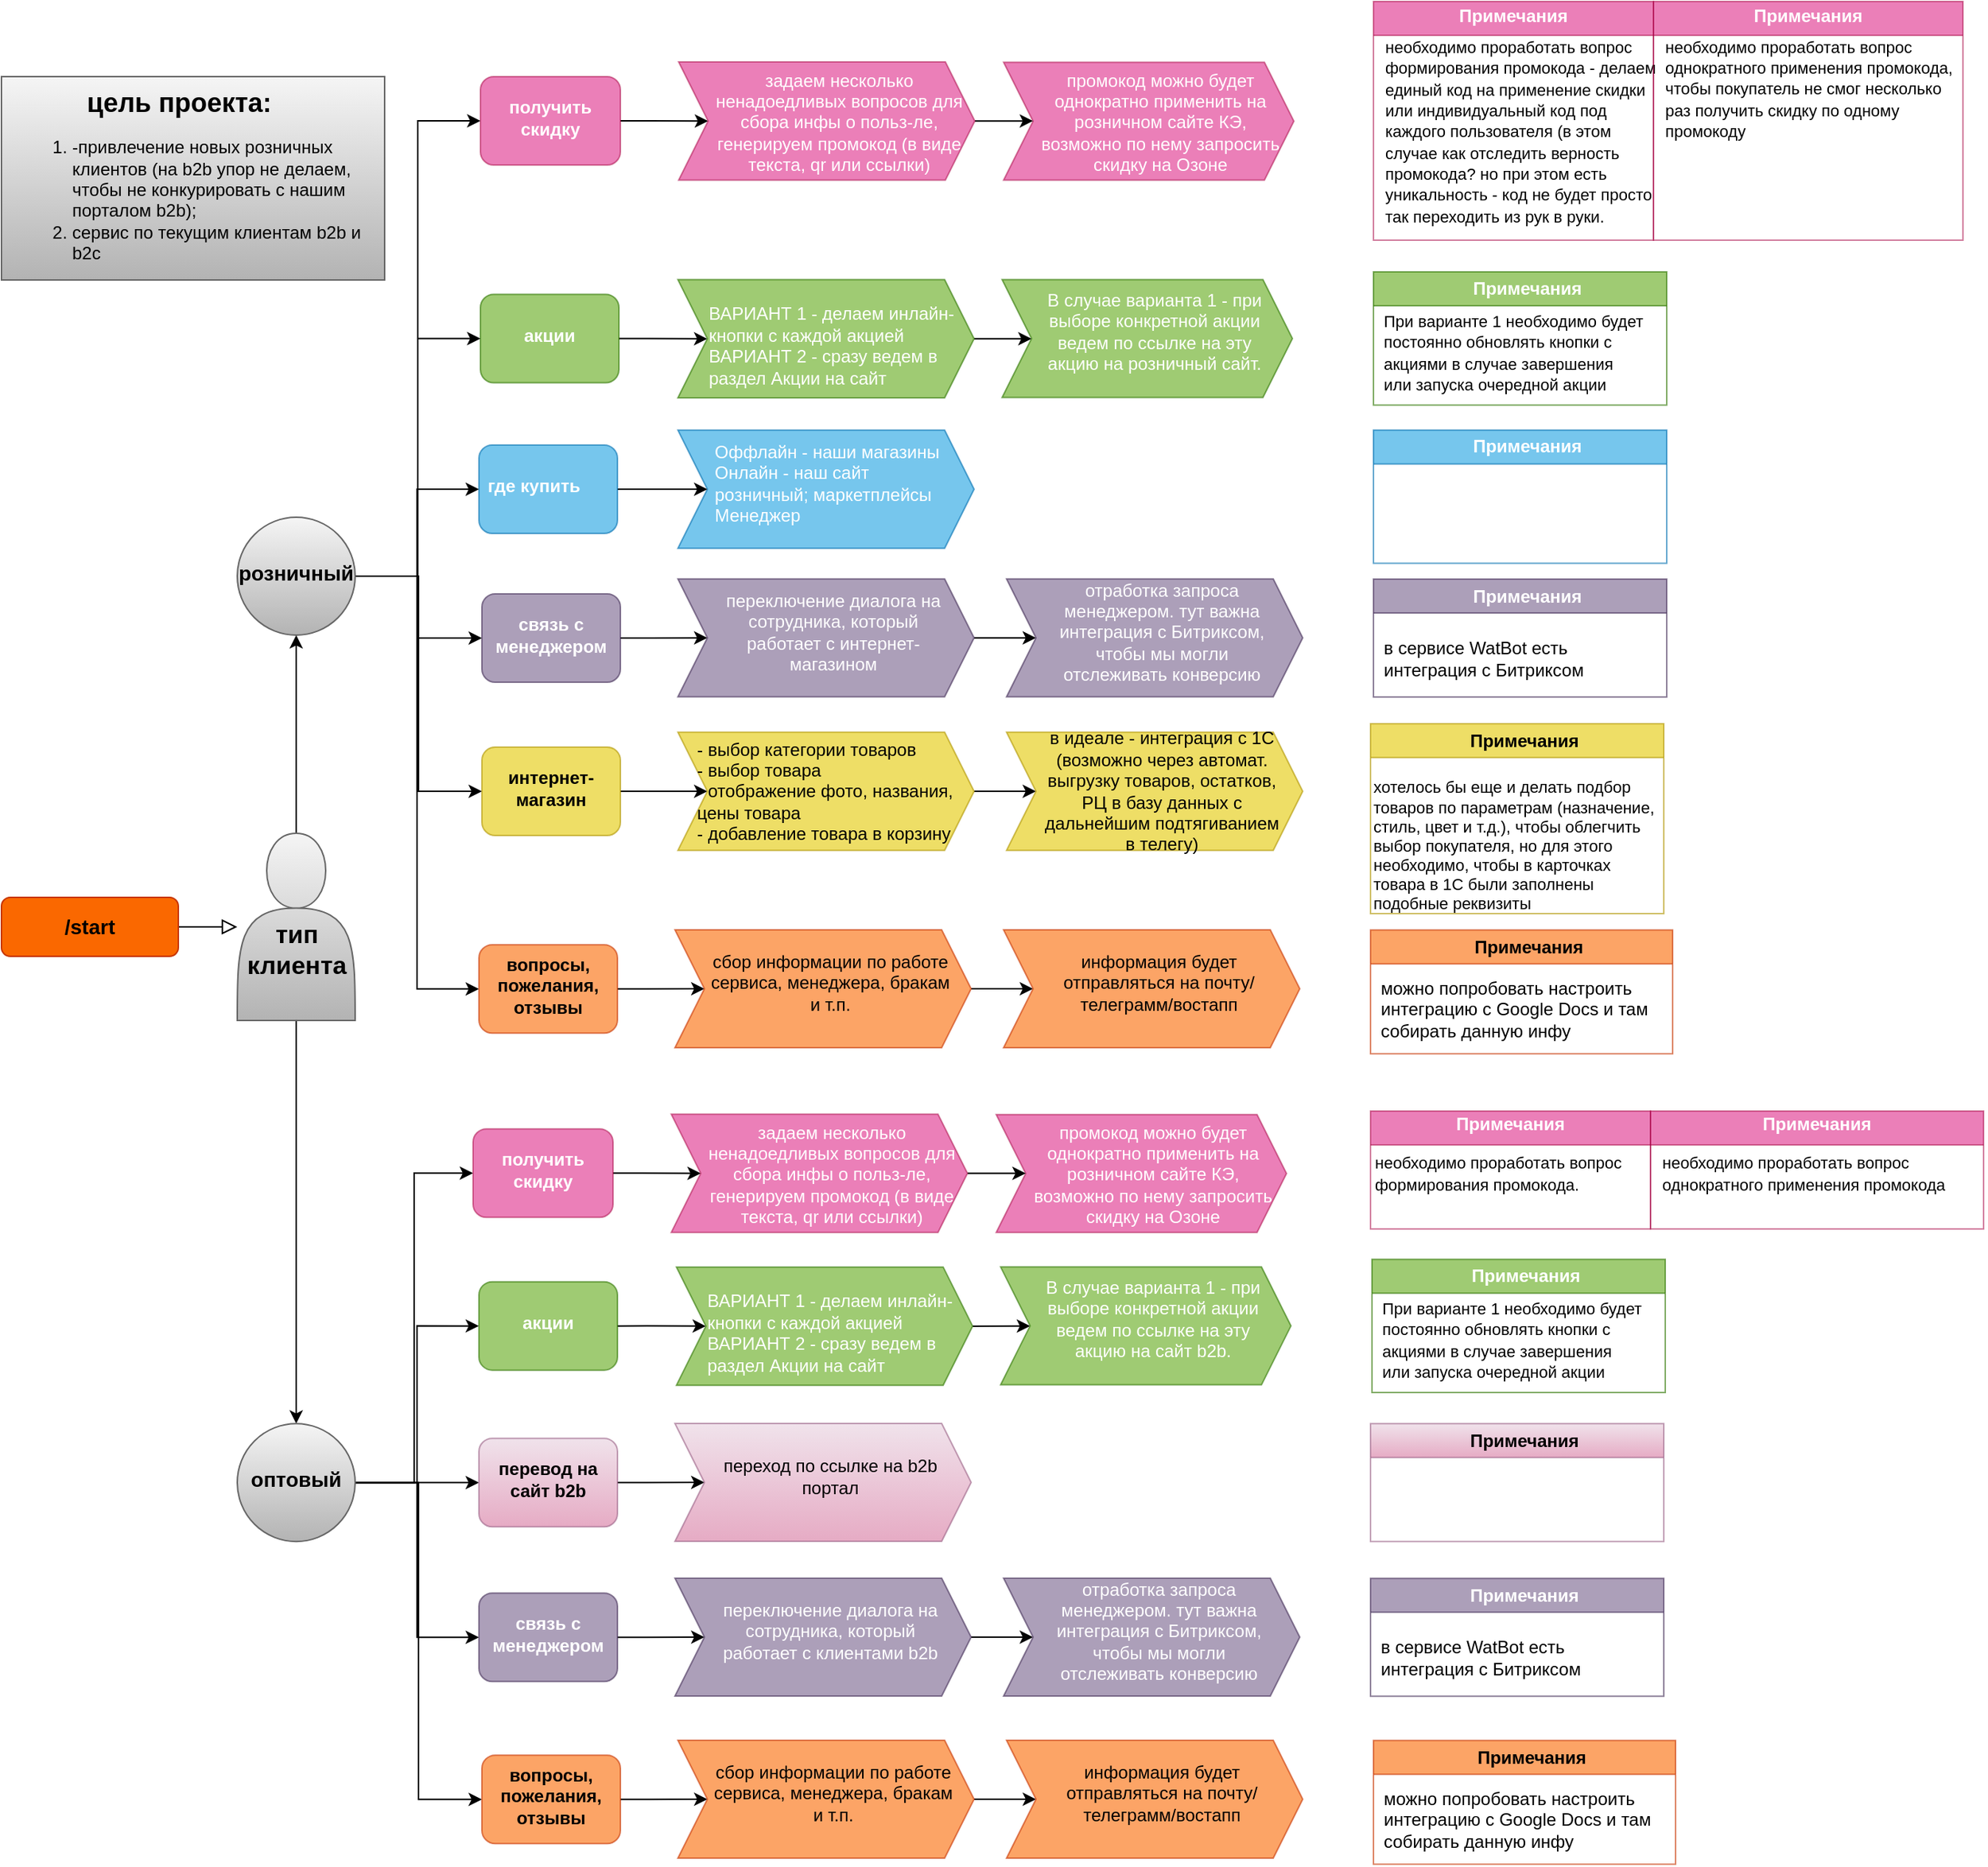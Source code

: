 <mxfile version="22.1.21" type="device">
  <diagram id="C5RBs43oDa-KdzZeNtuy" name="Page-1">
    <mxGraphModel dx="1081" dy="565" grid="1" gridSize="10" guides="1" tooltips="1" connect="1" arrows="1" fold="1" page="1" pageScale="1" pageWidth="827" pageHeight="1169" math="0" shadow="0">
      <root>
        <mxCell id="WIyWlLk6GJQsqaUBKTNV-0" />
        <mxCell id="WIyWlLk6GJQsqaUBKTNV-1" parent="WIyWlLk6GJQsqaUBKTNV-0" />
        <mxCell id="WIyWlLk6GJQsqaUBKTNV-2" value="" style="rounded=0;html=1;jettySize=auto;orthogonalLoop=1;fontSize=11;endArrow=block;endFill=0;endSize=8;strokeWidth=1;shadow=0;labelBackgroundColor=none;edgeStyle=orthogonalEdgeStyle;" parent="WIyWlLk6GJQsqaUBKTNV-1" source="WIyWlLk6GJQsqaUBKTNV-3" target="WIyWlLk6GJQsqaUBKTNV-6" edge="1">
          <mxGeometry relative="1" as="geometry" />
        </mxCell>
        <mxCell id="WIyWlLk6GJQsqaUBKTNV-3" value="/start" style="rounded=1;whiteSpace=wrap;html=1;fontSize=14;glass=0;strokeWidth=1;shadow=0;fillColor=#fa6800;fontColor=#000000;strokeColor=#C73500;fontStyle=1" parent="WIyWlLk6GJQsqaUBKTNV-1" vertex="1">
          <mxGeometry y="608" width="120" height="40" as="geometry" />
        </mxCell>
        <mxCell id="vicWxCtnfp4sfHKTWfDo-86" style="edgeStyle=orthogonalEdgeStyle;rounded=0;orthogonalLoop=1;jettySize=auto;html=1;exitX=0.5;exitY=0;exitDx=0;exitDy=0;entryX=0.5;entryY=1;entryDx=0;entryDy=0;" parent="WIyWlLk6GJQsqaUBKTNV-1" source="WIyWlLk6GJQsqaUBKTNV-6" target="vicWxCtnfp4sfHKTWfDo-83" edge="1">
          <mxGeometry relative="1" as="geometry" />
        </mxCell>
        <mxCell id="vicWxCtnfp4sfHKTWfDo-95" style="edgeStyle=orthogonalEdgeStyle;rounded=0;orthogonalLoop=1;jettySize=auto;html=1;exitX=0.5;exitY=1;exitDx=0;exitDy=0;entryX=0.5;entryY=0;entryDx=0;entryDy=0;" parent="WIyWlLk6GJQsqaUBKTNV-1" source="WIyWlLk6GJQsqaUBKTNV-6" target="vicWxCtnfp4sfHKTWfDo-84" edge="1">
          <mxGeometry relative="1" as="geometry" />
        </mxCell>
        <mxCell id="WIyWlLk6GJQsqaUBKTNV-6" value="" style="whiteSpace=wrap;html=1;shadow=0;fontFamily=Helvetica;fontSize=14;align=center;strokeWidth=1;spacing=6;spacingTop=-4;fillColor=#f5f5f5;strokeColor=#666666;gradientColor=#b3b3b3;shape=actor;verticalLabelPosition=bottom;verticalAlign=top;outlineConnect=0;" parent="WIyWlLk6GJQsqaUBKTNV-1" vertex="1">
          <mxGeometry x="160" y="564.5" width="80" height="127" as="geometry" />
        </mxCell>
        <mxCell id="sAr1h4LRNKwhcpVojE_T-11" style="edgeStyle=orthogonalEdgeStyle;rounded=0;orthogonalLoop=1;jettySize=auto;html=1;exitX=0.5;exitY=1;exitDx=0;exitDy=0;" parent="WIyWlLk6GJQsqaUBKTNV-1" edge="1">
          <mxGeometry relative="1" as="geometry">
            <mxPoint x="375" y="361" as="sourcePoint" />
            <mxPoint x="375" y="361" as="targetPoint" />
          </mxGeometry>
        </mxCell>
        <mxCell id="vicWxCtnfp4sfHKTWfDo-45" style="edgeStyle=orthogonalEdgeStyle;rounded=0;orthogonalLoop=1;jettySize=auto;html=1;exitX=1;exitY=0.5;exitDx=0;exitDy=0;" parent="WIyWlLk6GJQsqaUBKTNV-1" source="vicWxCtnfp4sfHKTWfDo-6" target="vicWxCtnfp4sfHKTWfDo-44" edge="1">
          <mxGeometry relative="1" as="geometry" />
        </mxCell>
        <mxCell id="vicWxCtnfp4sfHKTWfDo-6" value="акции" style="rounded=1;whiteSpace=wrap;html=1;fillColor=#60a917;strokeColor=#2D7600;fontColor=#ffffff;shadow=0;strokeWidth=1;spacing=6;spacingTop=-4;opacity=60;fontStyle=1" parent="WIyWlLk6GJQsqaUBKTNV-1" vertex="1">
          <mxGeometry x="325" y="198.75" width="94" height="60" as="geometry" />
        </mxCell>
        <mxCell id="vicWxCtnfp4sfHKTWfDo-32" style="edgeStyle=orthogonalEdgeStyle;rounded=0;orthogonalLoop=1;jettySize=auto;html=1;exitX=1;exitY=0.5;exitDx=0;exitDy=0;entryX=0;entryY=0.5;entryDx=0;entryDy=0;" parent="WIyWlLk6GJQsqaUBKTNV-1" source="vicWxCtnfp4sfHKTWfDo-25" target="vicWxCtnfp4sfHKTWfDo-31" edge="1">
          <mxGeometry relative="1" as="geometry" />
        </mxCell>
        <mxCell id="vicWxCtnfp4sfHKTWfDo-25" value="получить скидку" style="rounded=1;whiteSpace=wrap;html=1;fillColor=#d80073;strokeColor=#A50040;fontColor=#ffffff;shadow=0;strokeWidth=1;spacing=6;spacingTop=-4;opacity=50;fontStyle=1" parent="WIyWlLk6GJQsqaUBKTNV-1" vertex="1">
          <mxGeometry x="325" y="51" width="95" height="60" as="geometry" />
        </mxCell>
        <mxCell id="vicWxCtnfp4sfHKTWfDo-28" value="промокод можно будет однократно применить на розничном сайте КЭ, возможно по нему запросить скидку на Озоне" style="shape=step;perimeter=stepPerimeter;whiteSpace=wrap;html=1;fixedSize=1;fillColor=#d80073;strokeColor=#A50040;fontColor=#ffffff;shadow=0;strokeWidth=1;spacing=6;spacingTop=1;opacity=50;spacingRight=0;spacingLeft=16;align=center;" parent="WIyWlLk6GJQsqaUBKTNV-1" vertex="1">
          <mxGeometry x="680" y="41.25" width="197" height="80" as="geometry" />
        </mxCell>
        <mxCell id="vicWxCtnfp4sfHKTWfDo-74" style="edgeStyle=orthogonalEdgeStyle;rounded=0;orthogonalLoop=1;jettySize=auto;html=1;exitX=1;exitY=0.5;exitDx=0;exitDy=0;entryX=0;entryY=0.5;entryDx=0;entryDy=0;" parent="WIyWlLk6GJQsqaUBKTNV-1" source="vicWxCtnfp4sfHKTWfDo-31" target="vicWxCtnfp4sfHKTWfDo-28" edge="1">
          <mxGeometry relative="1" as="geometry" />
        </mxCell>
        <mxCell id="vicWxCtnfp4sfHKTWfDo-31" value="задаем несколько ненадоедливых вопросов для сбора инфы о польз-ле, генерируем промокод (в виде текста, qr или ссылки)" style="shape=step;perimeter=stepPerimeter;whiteSpace=wrap;html=1;fixedSize=1;fillColor=#d80073;strokeColor=#A50040;fontColor=#ffffff;shadow=0;strokeWidth=1;spacing=6;spacingTop=1;opacity=50;spacingRight=0;spacingLeft=16;fontSize=12;" parent="WIyWlLk6GJQsqaUBKTNV-1" vertex="1">
          <mxGeometry x="459.5" y="41" width="201" height="80.25" as="geometry" />
        </mxCell>
        <mxCell id="vicWxCtnfp4sfHKTWfDo-41" value="" style="group" parent="WIyWlLk6GJQsqaUBKTNV-1" vertex="1" connectable="0">
          <mxGeometry x="931" width="416" height="162" as="geometry" />
        </mxCell>
        <mxCell id="vicWxCtnfp4sfHKTWfDo-37" value="Примечания" style="swimlane;whiteSpace=wrap;html=1;fillColor=#d80073;strokeColor=#A50040;fontColor=#ffffff;shadow=0;strokeWidth=1;spacing=6;spacingTop=-4;opacity=50;swimlaneLine=1;" parent="vicWxCtnfp4sfHKTWfDo-41" vertex="1">
          <mxGeometry width="190" height="162" as="geometry" />
        </mxCell>
        <mxCell id="vicWxCtnfp4sfHKTWfDo-38" value="&lt;span style=&quot;background-color: initial; font-size: 11px;&quot;&gt;необходимо проработать вопрос&lt;/span&gt;&lt;br&gt;&lt;span style=&quot;font-size: 11px; background-color: initial;&quot;&gt;формирования промокода - делаем&lt;/span&gt;&lt;br&gt;&lt;span style=&quot;font-size: 11px; background-color: initial;&quot;&gt;единый код на применение скидки&lt;br&gt;или индивидуальный код под&lt;br&gt;каждого пользователя (в этом&lt;br&gt;случае как отследить верность&lt;br&gt;промокода? но при этом есть&lt;br&gt;уникальность - код не будет просто&lt;br&gt;так переходить из рук в руки.&lt;/span&gt;" style="text;html=1;align=left;verticalAlign=middle;resizable=0;points=[];autosize=1;strokeColor=none;fillColor=none;swimlaneLine=1;" parent="vicWxCtnfp4sfHKTWfDo-37" vertex="1">
          <mxGeometry x="6" y="18" width="210" height="140" as="geometry" />
        </mxCell>
        <mxCell id="vicWxCtnfp4sfHKTWfDo-39" value="Примечания" style="swimlane;whiteSpace=wrap;html=1;fillColor=#d80073;strokeColor=#A50040;fontColor=#ffffff;shadow=0;strokeWidth=1;spacing=6;spacingTop=-4;opacity=50;swimlaneLine=1;" parent="vicWxCtnfp4sfHKTWfDo-41" vertex="1">
          <mxGeometry x="190" width="210" height="162" as="geometry" />
        </mxCell>
        <mxCell id="vicWxCtnfp4sfHKTWfDo-40" value="&lt;span style=&quot;background-color: initial; font-size: 11px;&quot;&gt;необходимо проработать вопрос&lt;/span&gt;&lt;br&gt;&lt;span style=&quot;font-size: 11px;&quot;&gt;однократного применения промокода,&lt;br&gt;чтобы покупатель не смог несколько&lt;br&gt;раз получить скидку по одному&lt;br&gt;промокоду&lt;/span&gt;" style="text;html=1;align=left;verticalAlign=middle;resizable=0;points=[];autosize=1;strokeColor=none;fillColor=none;swimlaneLine=1;" parent="vicWxCtnfp4sfHKTWfDo-39" vertex="1">
          <mxGeometry x="6" y="14" width="220" height="90" as="geometry" />
        </mxCell>
        <mxCell id="vicWxCtnfp4sfHKTWfDo-73" style="edgeStyle=orthogonalEdgeStyle;rounded=0;orthogonalLoop=1;jettySize=auto;html=1;exitX=1;exitY=0.5;exitDx=0;exitDy=0;entryX=0;entryY=0.5;entryDx=0;entryDy=0;" parent="WIyWlLk6GJQsqaUBKTNV-1" source="vicWxCtnfp4sfHKTWfDo-44" target="vicWxCtnfp4sfHKTWfDo-46" edge="1">
          <mxGeometry relative="1" as="geometry" />
        </mxCell>
        <mxCell id="vicWxCtnfp4sfHKTWfDo-44" value="&lt;font style=&quot;font-size: 12px;&quot;&gt;ВАРИАНТ 1 - делаем инлайн-кнопки с каждой акцией&lt;br style=&quot;font-size: 12px;&quot;&gt;&lt;span style=&quot;background-color: initial; font-size: 12px;&quot;&gt;ВАРИАНТ 2 - с&lt;/span&gt;&lt;span style=&quot;background-color: initial; font-size: 12px;&quot;&gt;разу ведем в раздел Акции на сайт&lt;/span&gt;&lt;/font&gt;" style="shape=step;perimeter=stepPerimeter;whiteSpace=wrap;html=1;fixedSize=1;fillColor=#60a917;strokeColor=#2D7600;fontColor=#ffffff;shadow=0;strokeWidth=1;spacing=2;spacingTop=-5;opacity=60;spacingRight=9;spacingLeft=19;fontSize=12;align=left;verticalAlign=bottom;labelBorderColor=none;labelBackgroundColor=none;spacingBottom=4;" parent="WIyWlLk6GJQsqaUBKTNV-1" vertex="1">
          <mxGeometry x="459" y="188.75" width="201" height="80.25" as="geometry" />
        </mxCell>
        <mxCell id="vicWxCtnfp4sfHKTWfDo-46" value="В случае варианта 1 - при выборе конкретной акции ведем по ссылке на эту акцию на розничный сайт." style="shape=step;perimeter=stepPerimeter;whiteSpace=wrap;html=1;fixedSize=1;fillColor=#60a917;strokeColor=#2D7600;fontColor=#ffffff;shadow=0;strokeWidth=1;spacing=2;spacingTop=-5;opacity=60;spacingRight=9;spacingLeft=19;fontSize=12;align=center;verticalAlign=middle;labelBorderColor=none;labelBackgroundColor=none;spacingBottom=4;labelPosition=center;verticalLabelPosition=middle;" parent="WIyWlLk6GJQsqaUBKTNV-1" vertex="1">
          <mxGeometry x="679" y="188.74" width="197" height="80" as="geometry" />
        </mxCell>
        <mxCell id="vicWxCtnfp4sfHKTWfDo-49" value="Примечания" style="swimlane;html=1;fillColor=#60a917;strokeColor=#2D7600;fontColor=#ffffff;shadow=0;strokeWidth=1;spacing=2;spacingTop=3;opacity=60;swimlaneLine=1;whiteSpace=wrap;spacingRight=9;spacingLeft=19;labelBorderColor=none;labelBackgroundColor=none;spacingBottom=4;" parent="WIyWlLk6GJQsqaUBKTNV-1" vertex="1">
          <mxGeometry x="931" y="183.56" width="199" height="90.37" as="geometry" />
        </mxCell>
        <mxCell id="vicWxCtnfp4sfHKTWfDo-50" value="&lt;span style=&quot;font-size: 11px;&quot;&gt;При варианте 1 необходимо будет&lt;br&gt;постоянно обновлять кнопки с&lt;br&gt;акциями в случае завершения&lt;br&gt;или запуска очередной акции&lt;/span&gt;" style="text;html=1;align=left;verticalAlign=middle;resizable=0;points=[];autosize=1;strokeColor=none;fillColor=none;swimlaneLine=1;" parent="vicWxCtnfp4sfHKTWfDo-49" vertex="1">
          <mxGeometry x="5" y="19" width="200" height="70" as="geometry" />
        </mxCell>
        <mxCell id="vicWxCtnfp4sfHKTWfDo-54" value="Оффлайн -&amp;nbsp;&lt;span style=&quot;background-color: initial;&quot;&gt;наши магазины&lt;/span&gt;&lt;br&gt;Онлайн -&amp;nbsp;&lt;span style=&quot;background-color: initial;&quot;&gt;наш сайт розничный;&amp;nbsp;&lt;/span&gt;&lt;span style=&quot;background-color: initial;&quot;&gt;маркетплейсы&lt;br&gt;&lt;/span&gt;&lt;span style=&quot;background-color: initial;&quot;&gt;Менеджер&lt;br&gt;&lt;/span&gt;" style="shape=step;perimeter=stepPerimeter;whiteSpace=wrap;html=1;fixedSize=1;fillColor=#1ba1e2;strokeColor=#006EAF;fontColor=#ffffff;shadow=0;strokeWidth=1;spacing=6;spacingTop=-4;opacity=60;spacingRight=9;spacingLeft=19;fontSize=12;align=left;verticalAlign=middle;labelBorderColor=none;labelBackgroundColor=none;spacingBottom=4;labelPosition=center;verticalLabelPosition=middle;" parent="WIyWlLk6GJQsqaUBKTNV-1" vertex="1">
          <mxGeometry x="459" y="290.88" width="201" height="80.25" as="geometry" />
        </mxCell>
        <mxCell id="vicWxCtnfp4sfHKTWfDo-71" style="edgeStyle=orthogonalEdgeStyle;rounded=0;orthogonalLoop=1;jettySize=auto;html=1;exitX=1;exitY=0.5;exitDx=0;exitDy=0;" parent="WIyWlLk6GJQsqaUBKTNV-1" source="vicWxCtnfp4sfHKTWfDo-55" target="vicWxCtnfp4sfHKTWfDo-54" edge="1">
          <mxGeometry relative="1" as="geometry" />
        </mxCell>
        <mxCell id="vicWxCtnfp4sfHKTWfDo-55" value="где купить" style="rounded=1;whiteSpace=wrap;html=1;fillColor=#1ba1e2;strokeColor=#006EAF;fontColor=#ffffff;shadow=0;strokeWidth=1;spacing=6;spacingTop=-4;opacity=60;align=left;fontStyle=1" parent="WIyWlLk6GJQsqaUBKTNV-1" vertex="1">
          <mxGeometry x="324" y="301.01" width="94" height="60" as="geometry" />
        </mxCell>
        <mxCell id="vicWxCtnfp4sfHKTWfDo-75" style="edgeStyle=orthogonalEdgeStyle;rounded=0;orthogonalLoop=1;jettySize=auto;html=1;exitX=1;exitY=0.5;exitDx=0;exitDy=0;entryX=0;entryY=0.5;entryDx=0;entryDy=0;" parent="WIyWlLk6GJQsqaUBKTNV-1" source="vicWxCtnfp4sfHKTWfDo-56" target="vicWxCtnfp4sfHKTWfDo-58" edge="1">
          <mxGeometry relative="1" as="geometry" />
        </mxCell>
        <mxCell id="vicWxCtnfp4sfHKTWfDo-56" value="связь с менеджером" style="rounded=1;whiteSpace=wrap;html=1;fillColor=#76608a;strokeColor=#432D57;fontColor=#ffffff;shadow=0;strokeWidth=1;spacing=6;spacingTop=-4;opacity=60;fontStyle=1" parent="WIyWlLk6GJQsqaUBKTNV-1" vertex="1">
          <mxGeometry x="326" y="402" width="94" height="60" as="geometry" />
        </mxCell>
        <mxCell id="vicWxCtnfp4sfHKTWfDo-76" style="edgeStyle=orthogonalEdgeStyle;rounded=0;orthogonalLoop=1;jettySize=auto;html=1;exitX=1;exitY=0.5;exitDx=0;exitDy=0;" parent="WIyWlLk6GJQsqaUBKTNV-1" source="vicWxCtnfp4sfHKTWfDo-57" target="vicWxCtnfp4sfHKTWfDo-60" edge="1">
          <mxGeometry relative="1" as="geometry" />
        </mxCell>
        <mxCell id="vicWxCtnfp4sfHKTWfDo-57" value="интернет-магазин" style="rounded=1;whiteSpace=wrap;html=1;fillColor=#e3c800;strokeColor=#B09500;fontColor=#000000;shadow=0;strokeWidth=1;spacing=6;spacingTop=-4;opacity=60;fontStyle=1" parent="WIyWlLk6GJQsqaUBKTNV-1" vertex="1">
          <mxGeometry x="326" y="506" width="94" height="60" as="geometry" />
        </mxCell>
        <mxCell id="vicWxCtnfp4sfHKTWfDo-77" style="edgeStyle=orthogonalEdgeStyle;rounded=0;orthogonalLoop=1;jettySize=auto;html=1;exitX=1;exitY=0.5;exitDx=0;exitDy=0;" parent="WIyWlLk6GJQsqaUBKTNV-1" source="vicWxCtnfp4sfHKTWfDo-58" target="vicWxCtnfp4sfHKTWfDo-61" edge="1">
          <mxGeometry relative="1" as="geometry" />
        </mxCell>
        <mxCell id="vicWxCtnfp4sfHKTWfDo-58" value="переключение диалога на сотрудника, который работает с интернет-магазином" style="shape=step;perimeter=stepPerimeter;whiteSpace=wrap;html=1;fixedSize=1;fillColor=#76608a;strokeColor=#432D57;fontColor=#ffffff;shadow=0;strokeWidth=1;spacing=6;spacingTop=-4;opacity=60;spacingRight=9;spacingLeft=19;fontSize=12;align=center;verticalAlign=middle;labelBorderColor=none;labelBackgroundColor=none;spacingBottom=4;" parent="WIyWlLk6GJQsqaUBKTNV-1" vertex="1">
          <mxGeometry x="459" y="391.87" width="201" height="80" as="geometry" />
        </mxCell>
        <mxCell id="vicWxCtnfp4sfHKTWfDo-79" style="edgeStyle=orthogonalEdgeStyle;rounded=0;orthogonalLoop=1;jettySize=auto;html=1;exitX=1;exitY=0.5;exitDx=0;exitDy=0;" parent="WIyWlLk6GJQsqaUBKTNV-1" source="vicWxCtnfp4sfHKTWfDo-60" target="vicWxCtnfp4sfHKTWfDo-62" edge="1">
          <mxGeometry relative="1" as="geometry" />
        </mxCell>
        <mxCell id="vicWxCtnfp4sfHKTWfDo-60" value="- выбор категории товаров&lt;br&gt;- выбор товара&lt;br&gt;- отображение фото, названия, цены товара&lt;br&gt;- добавление товара в корзину" style="shape=step;perimeter=stepPerimeter;whiteSpace=wrap;html=1;fixedSize=1;fillColor=#e3c800;strokeColor=#B09500;fontColor=#000000;shadow=0;strokeWidth=1;spacing=0;spacingTop=0;opacity=60;spacingRight=0;spacingLeft=13;fontSize=12;align=left;verticalAlign=middle;labelBorderColor=none;labelBackgroundColor=none;spacingBottom=0;" parent="WIyWlLk6GJQsqaUBKTNV-1" vertex="1">
          <mxGeometry x="459" y="495.88" width="201" height="80.25" as="geometry" />
        </mxCell>
        <mxCell id="vicWxCtnfp4sfHKTWfDo-61" value="отработка запроса менеджером. тут важна интеграция с Битриксом, чтобы мы могли отслеживать конверсию" style="shape=step;perimeter=stepPerimeter;whiteSpace=wrap;html=1;fixedSize=1;fillColor=#76608a;strokeColor=#432D57;fontColor=#ffffff;shadow=0;strokeWidth=1;spacing=6;spacingTop=-4;opacity=60;spacingRight=9;spacingLeft=19;fontSize=12;align=center;verticalAlign=middle;labelBorderColor=none;labelBackgroundColor=none;spacingBottom=4;" parent="WIyWlLk6GJQsqaUBKTNV-1" vertex="1">
          <mxGeometry x="682" y="391.88" width="201" height="80" as="geometry" />
        </mxCell>
        <mxCell id="vicWxCtnfp4sfHKTWfDo-62" value="в идеале - интеграция с 1С (возможно через автомат. выгрузку товаров, остатков, РЦ в базу данных с дальнейшим подтягиванием в телегу)" style="shape=step;perimeter=stepPerimeter;whiteSpace=wrap;html=1;fixedSize=1;fillColor=#e3c800;strokeColor=#B09500;fontColor=#000000;shadow=0;strokeWidth=1;spacing=6;spacingTop=0;opacity=60;spacingRight=9;spacingLeft=19;fontSize=12;align=center;verticalAlign=middle;labelBorderColor=none;labelBackgroundColor=none;spacingBottom=0;" parent="WIyWlLk6GJQsqaUBKTNV-1" vertex="1">
          <mxGeometry x="682" y="495.88" width="201" height="80.25" as="geometry" />
        </mxCell>
        <mxCell id="vicWxCtnfp4sfHKTWfDo-64" value="Примечания" style="swimlane;html=1;fillColor=#1ba1e2;strokeColor=#006EAF;fontColor=#ffffff;shadow=0;strokeWidth=1;spacing=6;spacingTop=4;opacity=60;swimlaneLine=1;whiteSpace=wrap;spacingRight=9;spacingLeft=19;labelBorderColor=none;labelBackgroundColor=none;spacingBottom=4;align=center;" parent="WIyWlLk6GJQsqaUBKTNV-1" vertex="1">
          <mxGeometry x="931" y="290.88" width="199" height="90.37" as="geometry" />
        </mxCell>
        <mxCell id="vicWxCtnfp4sfHKTWfDo-66" value="Примечания" style="swimlane;html=1;fillColor=#e3c800;strokeColor=#B09500;fontColor=#000000;shadow=0;strokeWidth=1;spacing=6;spacingTop=4;opacity=60;swimlaneLine=1;whiteSpace=wrap;spacingRight=9;spacingLeft=19;labelBorderColor=none;labelBackgroundColor=none;spacingBottom=4;" parent="WIyWlLk6GJQsqaUBKTNV-1" vertex="1">
          <mxGeometry x="929" y="490.13" width="199" height="128.87" as="geometry" />
        </mxCell>
        <mxCell id="vicWxCtnfp4sfHKTWfDo-67" value="хотелось бы еще и делать подбор&lt;br&gt;товаров по параметрам (назначение,&lt;br&gt;стиль, цвет и т.д.), чтобы облегчить&lt;br&gt;выбор покупателя, но для этого&lt;br&gt;необходимо, чтобы в карточках&lt;br&gt;товара в 1С были заполнены&lt;br&gt;подобные реквизиты" style="text;html=1;align=left;verticalAlign=middle;resizable=0;points=[];autosize=1;strokeColor=none;fillColor=none;swimlaneLine=1;fontSize=11;" parent="vicWxCtnfp4sfHKTWfDo-66" vertex="1">
          <mxGeometry y="27.5" width="210" height="110" as="geometry" />
        </mxCell>
        <mxCell id="vicWxCtnfp4sfHKTWfDo-68" value="Примечания" style="swimlane;html=1;fillColor=#76608a;strokeColor=#432D57;fontColor=#ffffff;shadow=0;strokeWidth=1;spacing=6;spacingTop=5;opacity=60;swimlaneLine=1;whiteSpace=wrap;spacingRight=9;spacingLeft=19;labelBorderColor=none;labelBackgroundColor=none;spacingBottom=4;startSize=23;" parent="WIyWlLk6GJQsqaUBKTNV-1" vertex="1">
          <mxGeometry x="931" y="392" width="199" height="80" as="geometry" />
        </mxCell>
        <mxCell id="vicWxCtnfp4sfHKTWfDo-69" value="в сервисе WatBot есть&lt;br&gt;интеграция с Битриксом" style="text;html=1;align=left;verticalAlign=middle;resizable=0;points=[];autosize=1;strokeColor=none;fillColor=none;swimlaneLine=1;" parent="vicWxCtnfp4sfHKTWfDo-68" vertex="1">
          <mxGeometry x="5" y="34" width="160" height="40" as="geometry" />
        </mxCell>
        <mxCell id="vicWxCtnfp4sfHKTWfDo-80" value="&amp;nbsp; &amp;nbsp; &amp;nbsp; &amp;nbsp; &amp;nbsp; &amp;nbsp; &amp;nbsp; &amp;nbsp;&lt;b&gt;&lt;font style=&quot;font-size: 18px;&quot;&gt;цель проекта:&lt;/font&gt;&lt;/b&gt;&lt;br&gt;&lt;ol&gt;&lt;li&gt;-привлечение новых розничных клиентов (на b2b упор не делаем, чтобы не конкурировать с нашим порталом b2b);&lt;/li&gt;&lt;li&gt;сервис по текущим клиентам b2b и b2c&lt;/li&gt;&lt;/ol&gt;" style="rounded=0;whiteSpace=wrap;html=1;align=left;verticalAlign=middle;spacingLeft=6;spacingTop=8;fillColor=#f5f5f5;gradientColor=#b3b3b3;strokeColor=#666666;" parent="WIyWlLk6GJQsqaUBKTNV-1" vertex="1">
          <mxGeometry y="51" width="260" height="138" as="geometry" />
        </mxCell>
        <mxCell id="vicWxCtnfp4sfHKTWfDo-90" style="edgeStyle=orthogonalEdgeStyle;rounded=0;orthogonalLoop=1;jettySize=auto;html=1;exitX=1;exitY=0.5;exitDx=0;exitDy=0;entryX=0;entryY=0.5;entryDx=0;entryDy=0;" parent="WIyWlLk6GJQsqaUBKTNV-1" source="vicWxCtnfp4sfHKTWfDo-83" target="vicWxCtnfp4sfHKTWfDo-56" edge="1">
          <mxGeometry relative="1" as="geometry" />
        </mxCell>
        <mxCell id="vicWxCtnfp4sfHKTWfDo-91" style="edgeStyle=orthogonalEdgeStyle;rounded=0;orthogonalLoop=1;jettySize=auto;html=1;exitX=1;exitY=0.5;exitDx=0;exitDy=0;entryX=0;entryY=0.5;entryDx=0;entryDy=0;" parent="WIyWlLk6GJQsqaUBKTNV-1" source="vicWxCtnfp4sfHKTWfDo-83" target="vicWxCtnfp4sfHKTWfDo-57" edge="1">
          <mxGeometry relative="1" as="geometry" />
        </mxCell>
        <mxCell id="vicWxCtnfp4sfHKTWfDo-92" style="edgeStyle=orthogonalEdgeStyle;rounded=0;orthogonalLoop=1;jettySize=auto;html=1;exitX=1;exitY=0.5;exitDx=0;exitDy=0;entryX=0;entryY=0.5;entryDx=0;entryDy=0;" parent="WIyWlLk6GJQsqaUBKTNV-1" source="vicWxCtnfp4sfHKTWfDo-83" target="vicWxCtnfp4sfHKTWfDo-55" edge="1">
          <mxGeometry relative="1" as="geometry" />
        </mxCell>
        <mxCell id="vicWxCtnfp4sfHKTWfDo-93" style="edgeStyle=orthogonalEdgeStyle;rounded=0;orthogonalLoop=1;jettySize=auto;html=1;exitX=1;exitY=0.5;exitDx=0;exitDy=0;entryX=0;entryY=0.5;entryDx=0;entryDy=0;" parent="WIyWlLk6GJQsqaUBKTNV-1" source="vicWxCtnfp4sfHKTWfDo-83" target="vicWxCtnfp4sfHKTWfDo-6" edge="1">
          <mxGeometry relative="1" as="geometry" />
        </mxCell>
        <mxCell id="vicWxCtnfp4sfHKTWfDo-94" style="edgeStyle=orthogonalEdgeStyle;rounded=0;orthogonalLoop=1;jettySize=auto;html=1;exitX=1;exitY=0.5;exitDx=0;exitDy=0;entryX=0;entryY=0.5;entryDx=0;entryDy=0;" parent="WIyWlLk6GJQsqaUBKTNV-1" source="vicWxCtnfp4sfHKTWfDo-83" target="vicWxCtnfp4sfHKTWfDo-25" edge="1">
          <mxGeometry relative="1" as="geometry" />
        </mxCell>
        <mxCell id="nhhgqikzDi9FImPdTqcX-8" style="edgeStyle=orthogonalEdgeStyle;rounded=0;orthogonalLoop=1;jettySize=auto;html=1;exitX=1;exitY=0.5;exitDx=0;exitDy=0;entryX=0;entryY=0.5;entryDx=0;entryDy=0;" edge="1" parent="WIyWlLk6GJQsqaUBKTNV-1" source="vicWxCtnfp4sfHKTWfDo-83" target="nhhgqikzDi9FImPdTqcX-2">
          <mxGeometry relative="1" as="geometry" />
        </mxCell>
        <mxCell id="vicWxCtnfp4sfHKTWfDo-83" value="розничный" style="ellipse;whiteSpace=wrap;html=1;aspect=fixed;fontSize=14;fillColor=#f5f5f5;strokeColor=#666666;shadow=0;strokeWidth=1;spacing=6;spacingTop=-4;gradientColor=#b3b3b3;fontStyle=1" parent="WIyWlLk6GJQsqaUBKTNV-1" vertex="1">
          <mxGeometry x="160" y="350" width="80" height="80" as="geometry" />
        </mxCell>
        <mxCell id="vicWxCtnfp4sfHKTWfDo-117" style="edgeStyle=orthogonalEdgeStyle;rounded=0;orthogonalLoop=1;jettySize=auto;html=1;exitX=1;exitY=0.5;exitDx=0;exitDy=0;entryX=0;entryY=0.5;entryDx=0;entryDy=0;" parent="WIyWlLk6GJQsqaUBKTNV-1" source="vicWxCtnfp4sfHKTWfDo-84" target="vicWxCtnfp4sfHKTWfDo-97" edge="1">
          <mxGeometry relative="1" as="geometry" />
        </mxCell>
        <mxCell id="vicWxCtnfp4sfHKTWfDo-118" style="edgeStyle=orthogonalEdgeStyle;rounded=0;orthogonalLoop=1;jettySize=auto;html=1;exitX=1;exitY=0.5;exitDx=0;exitDy=0;entryX=0;entryY=0.5;entryDx=0;entryDy=0;" parent="WIyWlLk6GJQsqaUBKTNV-1" source="vicWxCtnfp4sfHKTWfDo-84" target="vicWxCtnfp4sfHKTWfDo-104" edge="1">
          <mxGeometry relative="1" as="geometry" />
        </mxCell>
        <mxCell id="vicWxCtnfp4sfHKTWfDo-119" style="edgeStyle=orthogonalEdgeStyle;rounded=0;orthogonalLoop=1;jettySize=auto;html=1;exitX=1;exitY=0.5;exitDx=0;exitDy=0;entryX=0;entryY=0.5;entryDx=0;entryDy=0;" parent="WIyWlLk6GJQsqaUBKTNV-1" source="vicWxCtnfp4sfHKTWfDo-84" target="vicWxCtnfp4sfHKTWfDo-111" edge="1">
          <mxGeometry relative="1" as="geometry" />
        </mxCell>
        <mxCell id="vicWxCtnfp4sfHKTWfDo-131" style="edgeStyle=orthogonalEdgeStyle;rounded=0;orthogonalLoop=1;jettySize=auto;html=1;exitX=1;exitY=0.5;exitDx=0;exitDy=0;entryX=0;entryY=0.5;entryDx=0;entryDy=0;" parent="WIyWlLk6GJQsqaUBKTNV-1" source="vicWxCtnfp4sfHKTWfDo-84" target="vicWxCtnfp4sfHKTWfDo-125" edge="1">
          <mxGeometry relative="1" as="geometry" />
        </mxCell>
        <mxCell id="nhhgqikzDi9FImPdTqcX-19" style="edgeStyle=orthogonalEdgeStyle;rounded=0;orthogonalLoop=1;jettySize=auto;html=1;exitX=1;exitY=0.5;exitDx=0;exitDy=0;entryX=0;entryY=0.5;entryDx=0;entryDy=0;" edge="1" parent="WIyWlLk6GJQsqaUBKTNV-1" source="vicWxCtnfp4sfHKTWfDo-84" target="nhhgqikzDi9FImPdTqcX-10">
          <mxGeometry relative="1" as="geometry" />
        </mxCell>
        <mxCell id="vicWxCtnfp4sfHKTWfDo-84" value="оптовый" style="ellipse;whiteSpace=wrap;html=1;aspect=fixed;fontSize=14;fillColor=#f5f5f5;strokeColor=#666666;shadow=0;strokeWidth=1;spacing=6;spacingTop=-4;gradientColor=#b3b3b3;fontStyle=1" parent="WIyWlLk6GJQsqaUBKTNV-1" vertex="1">
          <mxGeometry x="160" y="965.13" width="80" height="80" as="geometry" />
        </mxCell>
        <mxCell id="vicWxCtnfp4sfHKTWfDo-96" style="edgeStyle=orthogonalEdgeStyle;rounded=0;orthogonalLoop=1;jettySize=auto;html=1;exitX=1;exitY=0.5;exitDx=0;exitDy=0;" parent="WIyWlLk6GJQsqaUBKTNV-1" source="vicWxCtnfp4sfHKTWfDo-97" target="vicWxCtnfp4sfHKTWfDo-99" edge="1">
          <mxGeometry relative="1" as="geometry" />
        </mxCell>
        <mxCell id="vicWxCtnfp4sfHKTWfDo-97" value="акции" style="rounded=1;whiteSpace=wrap;html=1;fillColor=#60a917;strokeColor=#2D7600;fontColor=#ffffff;shadow=0;strokeWidth=1;spacing=6;spacingTop=-4;opacity=60;fontStyle=1" parent="WIyWlLk6GJQsqaUBKTNV-1" vertex="1">
          <mxGeometry x="324" y="868.82" width="94" height="60" as="geometry" />
        </mxCell>
        <mxCell id="vicWxCtnfp4sfHKTWfDo-98" style="edgeStyle=orthogonalEdgeStyle;rounded=0;orthogonalLoop=1;jettySize=auto;html=1;exitX=1;exitY=0.5;exitDx=0;exitDy=0;entryX=0;entryY=0.5;entryDx=0;entryDy=0;" parent="WIyWlLk6GJQsqaUBKTNV-1" source="vicWxCtnfp4sfHKTWfDo-99" target="vicWxCtnfp4sfHKTWfDo-100" edge="1">
          <mxGeometry relative="1" as="geometry" />
        </mxCell>
        <mxCell id="vicWxCtnfp4sfHKTWfDo-99" value="&lt;font style=&quot;font-size: 12px;&quot;&gt;ВАРИАНТ 1 - делаем инлайн-кнопки с каждой акцией&lt;br style=&quot;font-size: 12px;&quot;&gt;&lt;span style=&quot;background-color: initial; font-size: 12px;&quot;&gt;ВАРИАНТ 2 - с&lt;/span&gt;&lt;span style=&quot;background-color: initial; font-size: 12px;&quot;&gt;разу ведем в раздел Акции на сайт&lt;/span&gt;&lt;/font&gt;" style="shape=step;perimeter=stepPerimeter;whiteSpace=wrap;html=1;fixedSize=1;fillColor=#60a917;strokeColor=#2D7600;fontColor=#ffffff;shadow=0;strokeWidth=1;spacing=2;spacingTop=-5;opacity=60;spacingRight=9;spacingLeft=19;fontSize=12;align=left;verticalAlign=bottom;labelBorderColor=none;labelBackgroundColor=none;spacingBottom=4;" parent="WIyWlLk6GJQsqaUBKTNV-1" vertex="1">
          <mxGeometry x="458" y="858.82" width="201" height="80.25" as="geometry" />
        </mxCell>
        <mxCell id="vicWxCtnfp4sfHKTWfDo-100" value="В случае варианта 1 - при выборе конкретной акции ведем по ссылке на эту акцию на сайт b2b." style="shape=step;perimeter=stepPerimeter;whiteSpace=wrap;html=1;fixedSize=1;fillColor=#60a917;strokeColor=#2D7600;fontColor=#ffffff;shadow=0;strokeWidth=1;spacing=2;spacingTop=-5;opacity=60;spacingRight=9;spacingLeft=19;fontSize=12;align=center;verticalAlign=middle;labelBorderColor=none;labelBackgroundColor=none;spacingBottom=4;labelPosition=center;verticalLabelPosition=middle;" parent="WIyWlLk6GJQsqaUBKTNV-1" vertex="1">
          <mxGeometry x="678" y="858.81" width="197" height="80" as="geometry" />
        </mxCell>
        <mxCell id="vicWxCtnfp4sfHKTWfDo-101" value="Примечания" style="swimlane;html=1;fillColor=#60a917;strokeColor=#2D7600;fontColor=#ffffff;shadow=0;strokeWidth=1;spacing=2;spacingTop=3;opacity=60;swimlaneLine=1;whiteSpace=wrap;spacingRight=9;spacingLeft=19;labelBorderColor=none;labelBackgroundColor=none;spacingBottom=4;" parent="WIyWlLk6GJQsqaUBKTNV-1" vertex="1">
          <mxGeometry x="930" y="853.63" width="199" height="90.37" as="geometry" />
        </mxCell>
        <mxCell id="vicWxCtnfp4sfHKTWfDo-102" value="&lt;span style=&quot;font-size: 11px;&quot;&gt;При варианте 1 необходимо будет&lt;br&gt;постоянно обновлять кнопки с&lt;br&gt;акциями в случае завершения&lt;br&gt;или запуска очередной акции&lt;/span&gt;" style="text;html=1;align=left;verticalAlign=middle;resizable=0;points=[];autosize=1;strokeColor=none;fillColor=none;swimlaneLine=1;" parent="vicWxCtnfp4sfHKTWfDo-101" vertex="1">
          <mxGeometry x="5" y="19" width="200" height="70" as="geometry" />
        </mxCell>
        <mxCell id="vicWxCtnfp4sfHKTWfDo-103" style="edgeStyle=orthogonalEdgeStyle;rounded=0;orthogonalLoop=1;jettySize=auto;html=1;exitX=1;exitY=0.5;exitDx=0;exitDy=0;entryX=0;entryY=0.5;entryDx=0;entryDy=0;" parent="WIyWlLk6GJQsqaUBKTNV-1" source="vicWxCtnfp4sfHKTWfDo-104" target="vicWxCtnfp4sfHKTWfDo-106" edge="1">
          <mxGeometry relative="1" as="geometry" />
        </mxCell>
        <mxCell id="vicWxCtnfp4sfHKTWfDo-104" value="перевод на сайт b2b" style="rounded=1;whiteSpace=wrap;html=1;fillColor=#e6d0de;strokeColor=#996185;shadow=0;strokeWidth=1;spacing=6;spacingTop=-4;opacity=60;gradientColor=#d5739d;fontStyle=1" parent="WIyWlLk6GJQsqaUBKTNV-1" vertex="1">
          <mxGeometry x="324" y="975.13" width="94" height="60" as="geometry" />
        </mxCell>
        <mxCell id="vicWxCtnfp4sfHKTWfDo-106" value="переход по ссылке на b2b портал" style="shape=step;perimeter=stepPerimeter;whiteSpace=wrap;html=1;fixedSize=1;fillColor=#e6d0de;strokeColor=#996185;shadow=0;strokeWidth=1;spacing=6;spacingTop=-4;opacity=60;spacingRight=9;spacingLeft=19;fontSize=12;align=center;verticalAlign=middle;labelBorderColor=none;labelBackgroundColor=none;spacingBottom=4;gradientColor=#d5739d;" parent="WIyWlLk6GJQsqaUBKTNV-1" vertex="1">
          <mxGeometry x="457" y="965" width="201" height="80" as="geometry" />
        </mxCell>
        <mxCell id="vicWxCtnfp4sfHKTWfDo-108" value="Примечания" style="swimlane;html=1;fillColor=#e6d0de;strokeColor=#996185;shadow=0;strokeWidth=1;spacing=6;spacingTop=5;opacity=60;swimlaneLine=1;whiteSpace=wrap;spacingRight=9;spacingLeft=19;labelBorderColor=none;labelBackgroundColor=none;spacingBottom=4;startSize=23;gradientColor=#d5739d;" parent="WIyWlLk6GJQsqaUBKTNV-1" vertex="1">
          <mxGeometry x="929" y="965.13" width="199" height="80" as="geometry" />
        </mxCell>
        <mxCell id="vicWxCtnfp4sfHKTWfDo-110" style="edgeStyle=orthogonalEdgeStyle;rounded=0;orthogonalLoop=1;jettySize=auto;html=1;exitX=1;exitY=0.5;exitDx=0;exitDy=0;entryX=0;entryY=0.5;entryDx=0;entryDy=0;fillColor=#d0cee2;strokeColor=#050505;" parent="WIyWlLk6GJQsqaUBKTNV-1" source="vicWxCtnfp4sfHKTWfDo-111" target="vicWxCtnfp4sfHKTWfDo-113" edge="1">
          <mxGeometry relative="1" as="geometry" />
        </mxCell>
        <mxCell id="vicWxCtnfp4sfHKTWfDo-111" value="связь с менеджером" style="rounded=1;whiteSpace=wrap;html=1;fillColor=#76608a;strokeColor=#432D57;fontColor=#ffffff;shadow=0;strokeWidth=1;spacing=6;spacingTop=-4;opacity=60;fontStyle=1" parent="WIyWlLk6GJQsqaUBKTNV-1" vertex="1">
          <mxGeometry x="324" y="1080.13" width="94" height="60" as="geometry" />
        </mxCell>
        <mxCell id="vicWxCtnfp4sfHKTWfDo-112" style="edgeStyle=orthogonalEdgeStyle;rounded=0;orthogonalLoop=1;jettySize=auto;html=1;exitX=1;exitY=0.5;exitDx=0;exitDy=0;fillColor=#d0cee2;strokeColor=#050505;" parent="WIyWlLk6GJQsqaUBKTNV-1" source="vicWxCtnfp4sfHKTWfDo-113" target="vicWxCtnfp4sfHKTWfDo-114" edge="1">
          <mxGeometry relative="1" as="geometry" />
        </mxCell>
        <mxCell id="vicWxCtnfp4sfHKTWfDo-113" value="переключение диалога на сотрудника, который работает с клиентами b2b" style="shape=step;perimeter=stepPerimeter;whiteSpace=wrap;html=1;fixedSize=1;fillColor=#76608a;strokeColor=#432D57;fontColor=#ffffff;shadow=0;strokeWidth=1;spacing=6;spacingTop=-4;opacity=60;spacingRight=9;spacingLeft=19;fontSize=12;align=center;verticalAlign=middle;labelBorderColor=none;labelBackgroundColor=none;spacingBottom=4;" parent="WIyWlLk6GJQsqaUBKTNV-1" vertex="1">
          <mxGeometry x="457" y="1070" width="201" height="80" as="geometry" />
        </mxCell>
        <mxCell id="vicWxCtnfp4sfHKTWfDo-114" value="отработка запроса менеджером. тут важна интеграция с Битриксом, чтобы мы могли отслеживать конверсию" style="shape=step;perimeter=stepPerimeter;whiteSpace=wrap;html=1;fixedSize=1;fillColor=#76608a;strokeColor=#432D57;fontColor=#ffffff;shadow=0;strokeWidth=1;spacing=6;spacingTop=-4;opacity=60;spacingRight=9;spacingLeft=19;fontSize=12;align=center;verticalAlign=middle;labelBorderColor=none;labelBackgroundColor=none;spacingBottom=4;" parent="WIyWlLk6GJQsqaUBKTNV-1" vertex="1">
          <mxGeometry x="680" y="1070.01" width="201" height="80" as="geometry" />
        </mxCell>
        <mxCell id="vicWxCtnfp4sfHKTWfDo-115" value="Примечания" style="swimlane;html=1;fillColor=#76608a;strokeColor=#432D57;fontColor=#ffffff;shadow=0;strokeWidth=1;spacing=6;spacingTop=5;opacity=60;swimlaneLine=1;whiteSpace=wrap;spacingRight=9;spacingLeft=19;labelBorderColor=none;labelBackgroundColor=none;spacingBottom=4;startSize=23;" parent="WIyWlLk6GJQsqaUBKTNV-1" vertex="1">
          <mxGeometry x="929" y="1070.13" width="199" height="80" as="geometry" />
        </mxCell>
        <mxCell id="vicWxCtnfp4sfHKTWfDo-116" value="в сервисе WatBot есть&lt;br&gt;интеграция с Битриксом" style="text;html=1;align=left;verticalAlign=middle;resizable=0;points=[];autosize=1;strokeColor=none;fillColor=none;swimlaneLine=1;" parent="vicWxCtnfp4sfHKTWfDo-115" vertex="1">
          <mxGeometry x="5" y="34" width="160" height="40" as="geometry" />
        </mxCell>
        <mxCell id="vicWxCtnfp4sfHKTWfDo-123" value="&lt;font style=&quot;font-size: 17px;&quot;&gt;&lt;b&gt;тип&lt;br&gt;клиента&lt;/b&gt;&lt;/font&gt;" style="text;html=1;align=center;verticalAlign=middle;resizable=0;points=[];autosize=1;strokeColor=none;fillColor=none;" parent="WIyWlLk6GJQsqaUBKTNV-1" vertex="1">
          <mxGeometry x="155" y="619" width="90" height="50" as="geometry" />
        </mxCell>
        <mxCell id="vicWxCtnfp4sfHKTWfDo-124" style="edgeStyle=orthogonalEdgeStyle;rounded=0;orthogonalLoop=1;jettySize=auto;html=1;exitX=1;exitY=0.5;exitDx=0;exitDy=0;entryX=0;entryY=0.5;entryDx=0;entryDy=0;fillColor=#fa6800;strokeColor=#050505;" parent="WIyWlLk6GJQsqaUBKTNV-1" source="vicWxCtnfp4sfHKTWfDo-125" target="vicWxCtnfp4sfHKTWfDo-127" edge="1">
          <mxGeometry relative="1" as="geometry" />
        </mxCell>
        <mxCell id="vicWxCtnfp4sfHKTWfDo-125" value="вопросы, пожелания, отзывы" style="rounded=1;whiteSpace=wrap;html=1;fillColor=#fa6800;strokeColor=#C73500;shadow=0;strokeWidth=1;spacing=6;spacingTop=-4;opacity=60;fontStyle=1;fontColor=#000000;" parent="WIyWlLk6GJQsqaUBKTNV-1" vertex="1">
          <mxGeometry x="326" y="1190.13" width="94" height="60" as="geometry" />
        </mxCell>
        <mxCell id="vicWxCtnfp4sfHKTWfDo-126" style="edgeStyle=orthogonalEdgeStyle;rounded=0;orthogonalLoop=1;jettySize=auto;html=1;exitX=1;exitY=0.5;exitDx=0;exitDy=0;fillColor=#fa6800;strokeColor=#050505;" parent="WIyWlLk6GJQsqaUBKTNV-1" source="vicWxCtnfp4sfHKTWfDo-127" target="vicWxCtnfp4sfHKTWfDo-128" edge="1">
          <mxGeometry relative="1" as="geometry" />
        </mxCell>
        <mxCell id="vicWxCtnfp4sfHKTWfDo-127" value="сбор информации по работе сервиса, менеджера, бракам и т.п." style="shape=step;perimeter=stepPerimeter;whiteSpace=wrap;html=1;fixedSize=1;fillColor=#fa6800;strokeColor=#C73500;shadow=0;strokeWidth=1;spacing=6;spacingTop=-4;opacity=60;spacingRight=9;spacingLeft=19;fontSize=12;align=center;verticalAlign=middle;labelBorderColor=none;labelBackgroundColor=none;spacingBottom=4;fontColor=#000000;" parent="WIyWlLk6GJQsqaUBKTNV-1" vertex="1">
          <mxGeometry x="459" y="1180" width="201" height="80" as="geometry" />
        </mxCell>
        <mxCell id="vicWxCtnfp4sfHKTWfDo-128" value="информация будет отправляться на почту/телеграмм/востапп" style="shape=step;perimeter=stepPerimeter;whiteSpace=wrap;html=1;fixedSize=1;fillColor=#fa6800;strokeColor=#C73500;shadow=0;strokeWidth=1;spacing=6;spacingTop=-4;opacity=60;spacingRight=9;spacingLeft=19;fontSize=12;align=center;verticalAlign=middle;labelBorderColor=none;labelBackgroundColor=none;spacingBottom=4;fontColor=#000000;" parent="WIyWlLk6GJQsqaUBKTNV-1" vertex="1">
          <mxGeometry x="682" y="1180.01" width="201" height="80" as="geometry" />
        </mxCell>
        <mxCell id="vicWxCtnfp4sfHKTWfDo-129" value="Примечания" style="swimlane;html=1;fillColor=#fa6800;strokeColor=#C73500;shadow=0;strokeWidth=1;spacing=6;spacingTop=5;opacity=60;swimlaneLine=1;whiteSpace=wrap;spacingRight=9;spacingLeft=19;labelBorderColor=none;labelBackgroundColor=none;spacingBottom=4;startSize=23;fontColor=#000000;" parent="WIyWlLk6GJQsqaUBKTNV-1" vertex="1">
          <mxGeometry x="931" y="1180.13" width="205" height="84" as="geometry" />
        </mxCell>
        <mxCell id="vicWxCtnfp4sfHKTWfDo-130" value="можно попробовать настроить&lt;br&gt;интеграцию с Google Docs и там&lt;br&gt;собирать данную инфу" style="text;html=1;align=left;verticalAlign=middle;resizable=0;points=[];autosize=1;fillColor=none;swimlaneLine=1;fillStyle=auto;" parent="vicWxCtnfp4sfHKTWfDo-129" vertex="1">
          <mxGeometry x="5" y="24" width="200" height="60" as="geometry" />
        </mxCell>
        <mxCell id="nhhgqikzDi9FImPdTqcX-1" style="edgeStyle=orthogonalEdgeStyle;rounded=0;orthogonalLoop=1;jettySize=auto;html=1;exitX=1;exitY=0.5;exitDx=0;exitDy=0;entryX=0;entryY=0.5;entryDx=0;entryDy=0;fillColor=#fa6800;strokeColor=#050505;" edge="1" parent="WIyWlLk6GJQsqaUBKTNV-1" source="nhhgqikzDi9FImPdTqcX-2" target="nhhgqikzDi9FImPdTqcX-4">
          <mxGeometry relative="1" as="geometry" />
        </mxCell>
        <mxCell id="nhhgqikzDi9FImPdTqcX-2" value="вопросы, пожелания, отзывы" style="rounded=1;whiteSpace=wrap;html=1;fillColor=#fa6800;strokeColor=#C73500;shadow=0;strokeWidth=1;spacing=6;spacingTop=-4;opacity=60;fontStyle=1;fontColor=#000000;" vertex="1" parent="WIyWlLk6GJQsqaUBKTNV-1">
          <mxGeometry x="324" y="640.13" width="94" height="60" as="geometry" />
        </mxCell>
        <mxCell id="nhhgqikzDi9FImPdTqcX-3" style="edgeStyle=orthogonalEdgeStyle;rounded=0;orthogonalLoop=1;jettySize=auto;html=1;exitX=1;exitY=0.5;exitDx=0;exitDy=0;fillColor=#fa6800;strokeColor=#050505;" edge="1" parent="WIyWlLk6GJQsqaUBKTNV-1" source="nhhgqikzDi9FImPdTqcX-4" target="nhhgqikzDi9FImPdTqcX-5">
          <mxGeometry relative="1" as="geometry" />
        </mxCell>
        <mxCell id="nhhgqikzDi9FImPdTqcX-4" value="сбор информации по работе сервиса, менеджера, бракам и т.п." style="shape=step;perimeter=stepPerimeter;whiteSpace=wrap;html=1;fixedSize=1;fillColor=#fa6800;strokeColor=#C73500;shadow=0;strokeWidth=1;spacing=6;spacingTop=-4;opacity=60;spacingRight=9;spacingLeft=19;fontSize=12;align=center;verticalAlign=middle;labelBorderColor=none;labelBackgroundColor=none;spacingBottom=4;fontColor=#000000;" vertex="1" parent="WIyWlLk6GJQsqaUBKTNV-1">
          <mxGeometry x="457" y="630" width="201" height="80" as="geometry" />
        </mxCell>
        <mxCell id="nhhgqikzDi9FImPdTqcX-5" value="информация будет отправляться на почту/телеграмм/востапп" style="shape=step;perimeter=stepPerimeter;whiteSpace=wrap;html=1;fixedSize=1;fillColor=#fa6800;strokeColor=#C73500;shadow=0;strokeWidth=1;spacing=6;spacingTop=-4;opacity=60;spacingRight=9;spacingLeft=19;fontSize=12;align=center;verticalAlign=middle;labelBorderColor=none;labelBackgroundColor=none;spacingBottom=4;fontColor=#000000;" vertex="1" parent="WIyWlLk6GJQsqaUBKTNV-1">
          <mxGeometry x="680" y="630.01" width="201" height="80" as="geometry" />
        </mxCell>
        <mxCell id="nhhgqikzDi9FImPdTqcX-6" value="Примечания" style="swimlane;html=1;fillColor=#fa6800;strokeColor=#C73500;shadow=0;strokeWidth=1;spacing=6;spacingTop=5;opacity=60;swimlaneLine=1;whiteSpace=wrap;spacingRight=9;spacingLeft=19;labelBorderColor=none;labelBackgroundColor=none;spacingBottom=4;startSize=23;fontColor=#000000;" vertex="1" parent="WIyWlLk6GJQsqaUBKTNV-1">
          <mxGeometry x="929" y="630.13" width="205" height="84" as="geometry" />
        </mxCell>
        <mxCell id="nhhgqikzDi9FImPdTqcX-7" value="можно попробовать настроить&lt;br&gt;интеграцию с Google Docs и там&lt;br&gt;собирать данную инфу" style="text;html=1;align=left;verticalAlign=middle;resizable=0;points=[];autosize=1;fillColor=none;swimlaneLine=1;fillStyle=auto;" vertex="1" parent="nhhgqikzDi9FImPdTqcX-6">
          <mxGeometry x="5" y="24" width="200" height="60" as="geometry" />
        </mxCell>
        <mxCell id="nhhgqikzDi9FImPdTqcX-9" style="edgeStyle=orthogonalEdgeStyle;rounded=0;orthogonalLoop=1;jettySize=auto;html=1;exitX=1;exitY=0.5;exitDx=0;exitDy=0;entryX=0;entryY=0.5;entryDx=0;entryDy=0;" edge="1" parent="WIyWlLk6GJQsqaUBKTNV-1" source="nhhgqikzDi9FImPdTqcX-10" target="nhhgqikzDi9FImPdTqcX-13">
          <mxGeometry relative="1" as="geometry" />
        </mxCell>
        <mxCell id="nhhgqikzDi9FImPdTqcX-10" value="получить скидку" style="rounded=1;whiteSpace=wrap;html=1;fillColor=#d80073;strokeColor=#A50040;fontColor=#ffffff;shadow=0;strokeWidth=1;spacing=6;spacingTop=-4;opacity=50;fontStyle=1" vertex="1" parent="WIyWlLk6GJQsqaUBKTNV-1">
          <mxGeometry x="320" y="765.13" width="95" height="60" as="geometry" />
        </mxCell>
        <mxCell id="nhhgqikzDi9FImPdTqcX-11" value="промокод можно будет однократно применить на розничном сайте КЭ, возможно по нему запросить скидку на Озоне" style="shape=step;perimeter=stepPerimeter;whiteSpace=wrap;html=1;fixedSize=1;fillColor=#d80073;strokeColor=#A50040;fontColor=#ffffff;shadow=0;strokeWidth=1;spacing=6;spacingTop=1;opacity=50;spacingRight=0;spacingLeft=16;align=center;" vertex="1" parent="WIyWlLk6GJQsqaUBKTNV-1">
          <mxGeometry x="675" y="755.38" width="197" height="80" as="geometry" />
        </mxCell>
        <mxCell id="nhhgqikzDi9FImPdTqcX-12" style="edgeStyle=orthogonalEdgeStyle;rounded=0;orthogonalLoop=1;jettySize=auto;html=1;exitX=1;exitY=0.5;exitDx=0;exitDy=0;entryX=0;entryY=0.5;entryDx=0;entryDy=0;" edge="1" parent="WIyWlLk6GJQsqaUBKTNV-1" source="nhhgqikzDi9FImPdTqcX-13" target="nhhgqikzDi9FImPdTqcX-11">
          <mxGeometry relative="1" as="geometry" />
        </mxCell>
        <mxCell id="nhhgqikzDi9FImPdTqcX-13" value="задаем несколько ненадоедливых вопросов для сбора инфы о польз-ле, генерируем промокод (в виде текста, qr или ссылки)" style="shape=step;perimeter=stepPerimeter;whiteSpace=wrap;html=1;fixedSize=1;fillColor=#d80073;strokeColor=#A50040;fontColor=#ffffff;shadow=0;strokeWidth=1;spacing=6;spacingTop=1;opacity=50;spacingRight=0;spacingLeft=16;fontSize=12;" vertex="1" parent="WIyWlLk6GJQsqaUBKTNV-1">
          <mxGeometry x="454.5" y="755.13" width="201" height="80.25" as="geometry" />
        </mxCell>
        <mxCell id="nhhgqikzDi9FImPdTqcX-14" value="" style="group" vertex="1" connectable="0" parent="WIyWlLk6GJQsqaUBKTNV-1">
          <mxGeometry x="929" y="752.95" width="416" height="84.87" as="geometry" />
        </mxCell>
        <mxCell id="nhhgqikzDi9FImPdTqcX-15" value="Примечания" style="swimlane;whiteSpace=wrap;html=1;fillColor=#d80073;strokeColor=#A50040;fontColor=#ffffff;shadow=0;strokeWidth=1;spacing=6;spacingTop=-4;opacity=50;swimlaneLine=1;verticalAlign=middle;" vertex="1" parent="nhhgqikzDi9FImPdTqcX-14">
          <mxGeometry width="190" height="80" as="geometry" />
        </mxCell>
        <mxCell id="nhhgqikzDi9FImPdTqcX-16" value="&lt;span style=&quot;background-color: initial; font-size: 11px;&quot;&gt;необходимо проработать вопрос&lt;/span&gt;&lt;br&gt;&lt;span style=&quot;font-size: 11px; background-color: initial;&quot;&gt;формирования промокода.&lt;/span&gt;" style="text;html=1;align=left;verticalAlign=middle;resizable=0;points=[];autosize=1;strokeColor=none;fillColor=none;swimlaneLine=1;" vertex="1" parent="nhhgqikzDi9FImPdTqcX-15">
          <mxGeometry x="1" y="22.183" width="190" height="40" as="geometry" />
        </mxCell>
        <mxCell id="nhhgqikzDi9FImPdTqcX-17" value="Примечания" style="swimlane;whiteSpace=wrap;html=1;fillColor=#d80073;strokeColor=#A50040;fontColor=#ffffff;shadow=0;strokeWidth=1;spacing=6;spacingTop=-4;opacity=50;swimlaneLine=1;" vertex="1" parent="nhhgqikzDi9FImPdTqcX-14">
          <mxGeometry x="190" width="226" height="80" as="geometry" />
        </mxCell>
        <mxCell id="nhhgqikzDi9FImPdTqcX-18" value="&lt;span style=&quot;background-color: initial; font-size: 11px;&quot;&gt;необходимо проработать вопрос&lt;/span&gt;&lt;br&gt;&lt;span style=&quot;font-size: 11px;&quot;&gt;однократного применения промокода&lt;br&gt;&lt;/span&gt;" style="text;html=1;align=left;verticalAlign=middle;resizable=0;points=[];autosize=1;strokeColor=none;fillColor=none;swimlaneLine=1;" vertex="1" parent="nhhgqikzDi9FImPdTqcX-17">
          <mxGeometry x="6" y="22.432" width="220" height="40" as="geometry" />
        </mxCell>
      </root>
    </mxGraphModel>
  </diagram>
</mxfile>
